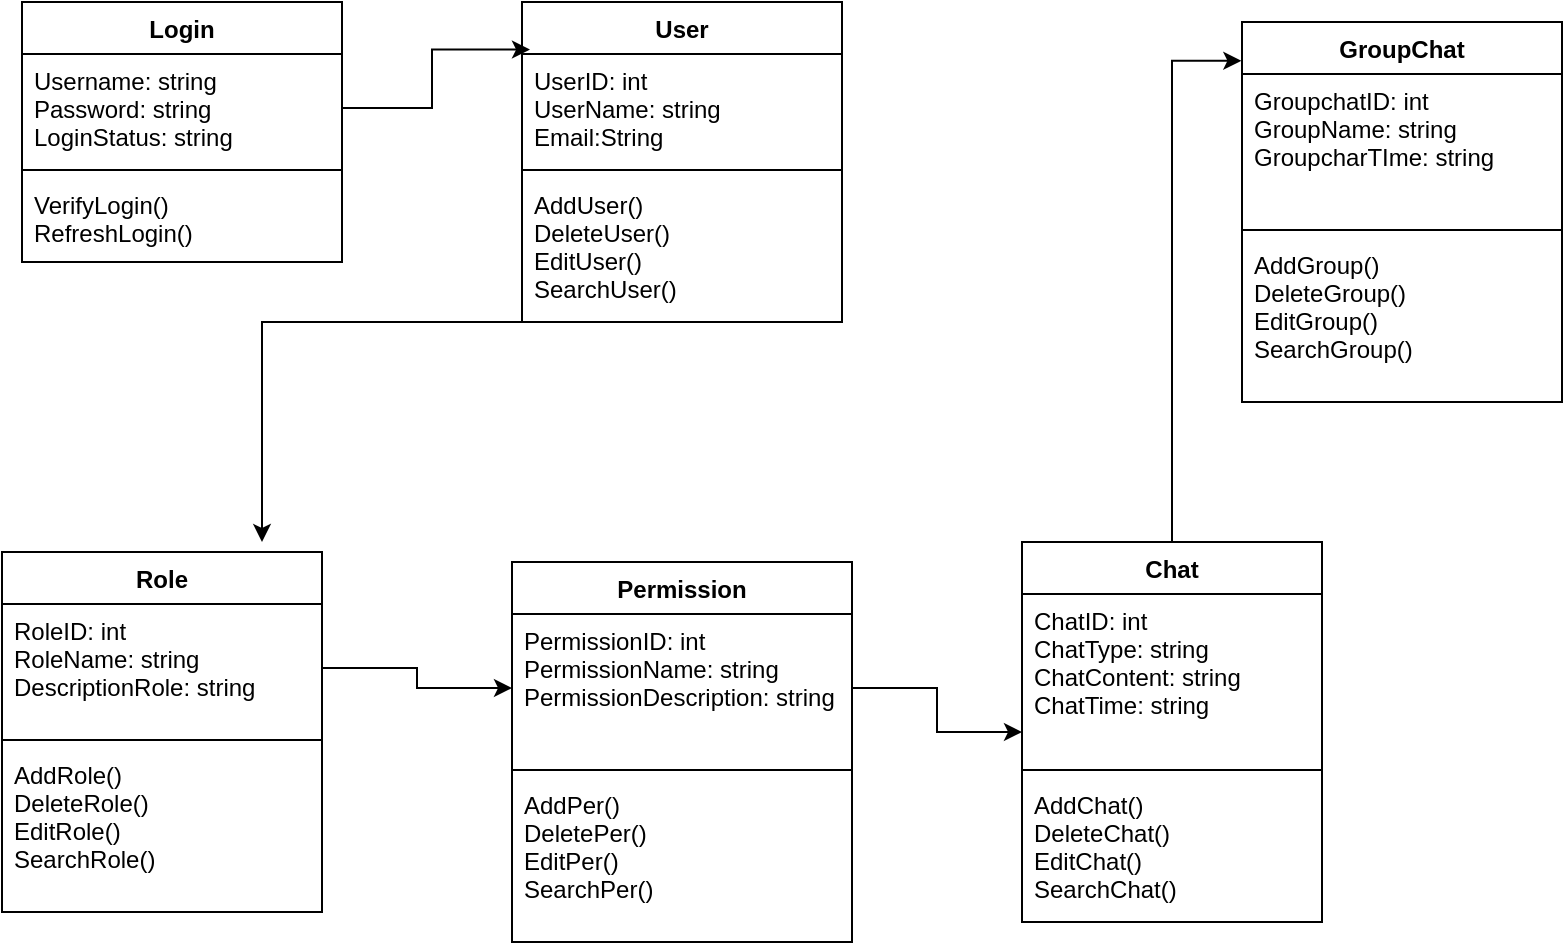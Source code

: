 <mxfile version="14.5.1" type="github">
  <diagram id="qlP3BaOP9GAPPS-wr-BX" name="Page-1">
    <mxGraphModel dx="1038" dy="548" grid="1" gridSize="10" guides="1" tooltips="1" connect="1" arrows="1" fold="1" page="1" pageScale="1" pageWidth="850" pageHeight="1100" math="0" shadow="0">
      <root>
        <mxCell id="0" />
        <mxCell id="1" parent="0" />
        <mxCell id="umiMMHW3gKxDLxaDW7x6-1" value="Login" style="swimlane;fontStyle=1;align=center;verticalAlign=top;childLayout=stackLayout;horizontal=1;startSize=26;horizontalStack=0;resizeParent=1;resizeParentMax=0;resizeLast=0;collapsible=1;marginBottom=0;" vertex="1" parent="1">
          <mxGeometry x="70" y="80" width="160" height="130" as="geometry" />
        </mxCell>
        <mxCell id="umiMMHW3gKxDLxaDW7x6-2" value="Username: string&#xa;Password: string&#xa;LoginStatus: string&#xa;" style="text;strokeColor=none;fillColor=none;align=left;verticalAlign=top;spacingLeft=4;spacingRight=4;overflow=hidden;rotatable=0;points=[[0,0.5],[1,0.5]];portConstraint=eastwest;" vertex="1" parent="umiMMHW3gKxDLxaDW7x6-1">
          <mxGeometry y="26" width="160" height="54" as="geometry" />
        </mxCell>
        <mxCell id="umiMMHW3gKxDLxaDW7x6-3" value="" style="line;strokeWidth=1;fillColor=none;align=left;verticalAlign=middle;spacingTop=-1;spacingLeft=3;spacingRight=3;rotatable=0;labelPosition=right;points=[];portConstraint=eastwest;" vertex="1" parent="umiMMHW3gKxDLxaDW7x6-1">
          <mxGeometry y="80" width="160" height="8" as="geometry" />
        </mxCell>
        <mxCell id="umiMMHW3gKxDLxaDW7x6-4" value="VerifyLogin()&#xa;RefreshLogin()" style="text;strokeColor=none;fillColor=none;align=left;verticalAlign=top;spacingLeft=4;spacingRight=4;overflow=hidden;rotatable=0;points=[[0,0.5],[1,0.5]];portConstraint=eastwest;" vertex="1" parent="umiMMHW3gKxDLxaDW7x6-1">
          <mxGeometry y="88" width="160" height="42" as="geometry" />
        </mxCell>
        <mxCell id="umiMMHW3gKxDLxaDW7x6-26" style="edgeStyle=orthogonalEdgeStyle;rounded=0;orthogonalLoop=1;jettySize=auto;html=1;" edge="1" parent="1" source="umiMMHW3gKxDLxaDW7x6-5">
          <mxGeometry relative="1" as="geometry">
            <mxPoint x="190" y="350" as="targetPoint" />
            <Array as="points">
              <mxPoint x="190" y="240" />
            </Array>
          </mxGeometry>
        </mxCell>
        <mxCell id="umiMMHW3gKxDLxaDW7x6-5" value="User" style="swimlane;fontStyle=1;align=center;verticalAlign=top;childLayout=stackLayout;horizontal=1;startSize=26;horizontalStack=0;resizeParent=1;resizeParentMax=0;resizeLast=0;collapsible=1;marginBottom=0;" vertex="1" parent="1">
          <mxGeometry x="320" y="80" width="160" height="160" as="geometry" />
        </mxCell>
        <mxCell id="umiMMHW3gKxDLxaDW7x6-6" value="UserID: int&#xa;UserName: string&#xa;Email:String" style="text;strokeColor=none;fillColor=none;align=left;verticalAlign=top;spacingLeft=4;spacingRight=4;overflow=hidden;rotatable=0;points=[[0,0.5],[1,0.5]];portConstraint=eastwest;" vertex="1" parent="umiMMHW3gKxDLxaDW7x6-5">
          <mxGeometry y="26" width="160" height="54" as="geometry" />
        </mxCell>
        <mxCell id="umiMMHW3gKxDLxaDW7x6-7" value="" style="line;strokeWidth=1;fillColor=none;align=left;verticalAlign=middle;spacingTop=-1;spacingLeft=3;spacingRight=3;rotatable=0;labelPosition=right;points=[];portConstraint=eastwest;" vertex="1" parent="umiMMHW3gKxDLxaDW7x6-5">
          <mxGeometry y="80" width="160" height="8" as="geometry" />
        </mxCell>
        <mxCell id="umiMMHW3gKxDLxaDW7x6-8" value="AddUser()&#xa;DeleteUser()&#xa;EditUser()&#xa;SearchUser()" style="text;strokeColor=none;fillColor=none;align=left;verticalAlign=top;spacingLeft=4;spacingRight=4;overflow=hidden;rotatable=0;points=[[0,0.5],[1,0.5]];portConstraint=eastwest;" vertex="1" parent="umiMMHW3gKxDLxaDW7x6-5">
          <mxGeometry y="88" width="160" height="72" as="geometry" />
        </mxCell>
        <mxCell id="umiMMHW3gKxDLxaDW7x6-9" value="Role" style="swimlane;fontStyle=1;align=center;verticalAlign=top;childLayout=stackLayout;horizontal=1;startSize=26;horizontalStack=0;resizeParent=1;resizeParentMax=0;resizeLast=0;collapsible=1;marginBottom=0;" vertex="1" parent="1">
          <mxGeometry x="60" y="355" width="160" height="180" as="geometry" />
        </mxCell>
        <mxCell id="umiMMHW3gKxDLxaDW7x6-10" value="RoleID: int&#xa;RoleName: string&#xa;DescriptionRole: string" style="text;strokeColor=none;fillColor=none;align=left;verticalAlign=top;spacingLeft=4;spacingRight=4;overflow=hidden;rotatable=0;points=[[0,0.5],[1,0.5]];portConstraint=eastwest;" vertex="1" parent="umiMMHW3gKxDLxaDW7x6-9">
          <mxGeometry y="26" width="160" height="64" as="geometry" />
        </mxCell>
        <mxCell id="umiMMHW3gKxDLxaDW7x6-11" value="" style="line;strokeWidth=1;fillColor=none;align=left;verticalAlign=middle;spacingTop=-1;spacingLeft=3;spacingRight=3;rotatable=0;labelPosition=right;points=[];portConstraint=eastwest;" vertex="1" parent="umiMMHW3gKxDLxaDW7x6-9">
          <mxGeometry y="90" width="160" height="8" as="geometry" />
        </mxCell>
        <mxCell id="umiMMHW3gKxDLxaDW7x6-12" value="AddRole()&#xa;DeleteRole()&#xa;EditRole()&#xa;SearchRole()" style="text;strokeColor=none;fillColor=none;align=left;verticalAlign=top;spacingLeft=4;spacingRight=4;overflow=hidden;rotatable=0;points=[[0,0.5],[1,0.5]];portConstraint=eastwest;" vertex="1" parent="umiMMHW3gKxDLxaDW7x6-9">
          <mxGeometry y="98" width="160" height="82" as="geometry" />
        </mxCell>
        <mxCell id="umiMMHW3gKxDLxaDW7x6-13" value="Permission" style="swimlane;fontStyle=1;align=center;verticalAlign=top;childLayout=stackLayout;horizontal=1;startSize=26;horizontalStack=0;resizeParent=1;resizeParentMax=0;resizeLast=0;collapsible=1;marginBottom=0;" vertex="1" parent="1">
          <mxGeometry x="315" y="360" width="170" height="190" as="geometry" />
        </mxCell>
        <mxCell id="umiMMHW3gKxDLxaDW7x6-14" value="PermissionID: int&#xa;PermissionName: string&#xa;PermissionDescription: string" style="text;strokeColor=none;fillColor=none;align=left;verticalAlign=top;spacingLeft=4;spacingRight=4;overflow=hidden;rotatable=0;points=[[0,0.5],[1,0.5]];portConstraint=eastwest;" vertex="1" parent="umiMMHW3gKxDLxaDW7x6-13">
          <mxGeometry y="26" width="170" height="74" as="geometry" />
        </mxCell>
        <mxCell id="umiMMHW3gKxDLxaDW7x6-15" value="" style="line;strokeWidth=1;fillColor=none;align=left;verticalAlign=middle;spacingTop=-1;spacingLeft=3;spacingRight=3;rotatable=0;labelPosition=right;points=[];portConstraint=eastwest;" vertex="1" parent="umiMMHW3gKxDLxaDW7x6-13">
          <mxGeometry y="100" width="170" height="8" as="geometry" />
        </mxCell>
        <mxCell id="umiMMHW3gKxDLxaDW7x6-16" value="AddPer()&#xa;DeletePer()&#xa;EditPer()&#xa;SearchPer()" style="text;strokeColor=none;fillColor=none;align=left;verticalAlign=top;spacingLeft=4;spacingRight=4;overflow=hidden;rotatable=0;points=[[0,0.5],[1,0.5]];portConstraint=eastwest;" vertex="1" parent="umiMMHW3gKxDLxaDW7x6-13">
          <mxGeometry y="108" width="170" height="82" as="geometry" />
        </mxCell>
        <mxCell id="umiMMHW3gKxDLxaDW7x6-29" style="edgeStyle=orthogonalEdgeStyle;rounded=0;orthogonalLoop=1;jettySize=auto;html=1;entryX=-0.002;entryY=0.102;entryDx=0;entryDy=0;entryPerimeter=0;" edge="1" parent="1" source="umiMMHW3gKxDLxaDW7x6-17" target="umiMMHW3gKxDLxaDW7x6-21">
          <mxGeometry relative="1" as="geometry" />
        </mxCell>
        <mxCell id="umiMMHW3gKxDLxaDW7x6-17" value="Chat" style="swimlane;fontStyle=1;align=center;verticalAlign=top;childLayout=stackLayout;horizontal=1;startSize=26;horizontalStack=0;resizeParent=1;resizeParentMax=0;resizeLast=0;collapsible=1;marginBottom=0;" vertex="1" parent="1">
          <mxGeometry x="570" y="350" width="150" height="190" as="geometry" />
        </mxCell>
        <mxCell id="umiMMHW3gKxDLxaDW7x6-18" value="ChatID: int&#xa;ChatType: string&#xa;ChatContent: string&#xa;ChatTime: string" style="text;strokeColor=none;fillColor=none;align=left;verticalAlign=top;spacingLeft=4;spacingRight=4;overflow=hidden;rotatable=0;points=[[0,0.5],[1,0.5]];portConstraint=eastwest;" vertex="1" parent="umiMMHW3gKxDLxaDW7x6-17">
          <mxGeometry y="26" width="150" height="84" as="geometry" />
        </mxCell>
        <mxCell id="umiMMHW3gKxDLxaDW7x6-19" value="" style="line;strokeWidth=1;fillColor=none;align=left;verticalAlign=middle;spacingTop=-1;spacingLeft=3;spacingRight=3;rotatable=0;labelPosition=right;points=[];portConstraint=eastwest;" vertex="1" parent="umiMMHW3gKxDLxaDW7x6-17">
          <mxGeometry y="110" width="150" height="8" as="geometry" />
        </mxCell>
        <mxCell id="umiMMHW3gKxDLxaDW7x6-20" value="AddChat()&#xa;DeleteChat()&#xa;EditChat()&#xa;SearchChat()" style="text;strokeColor=none;fillColor=none;align=left;verticalAlign=top;spacingLeft=4;spacingRight=4;overflow=hidden;rotatable=0;points=[[0,0.5],[1,0.5]];portConstraint=eastwest;" vertex="1" parent="umiMMHW3gKxDLxaDW7x6-17">
          <mxGeometry y="118" width="150" height="72" as="geometry" />
        </mxCell>
        <mxCell id="umiMMHW3gKxDLxaDW7x6-21" value="GroupChat" style="swimlane;fontStyle=1;align=center;verticalAlign=top;childLayout=stackLayout;horizontal=1;startSize=26;horizontalStack=0;resizeParent=1;resizeParentMax=0;resizeLast=0;collapsible=1;marginBottom=0;" vertex="1" parent="1">
          <mxGeometry x="680" y="90" width="160" height="190" as="geometry" />
        </mxCell>
        <mxCell id="umiMMHW3gKxDLxaDW7x6-22" value="GroupchatID: int&#xa;GroupName: string&#xa;GroupcharTIme: string" style="text;strokeColor=none;fillColor=none;align=left;verticalAlign=top;spacingLeft=4;spacingRight=4;overflow=hidden;rotatable=0;points=[[0,0.5],[1,0.5]];portConstraint=eastwest;" vertex="1" parent="umiMMHW3gKxDLxaDW7x6-21">
          <mxGeometry y="26" width="160" height="74" as="geometry" />
        </mxCell>
        <mxCell id="umiMMHW3gKxDLxaDW7x6-23" value="" style="line;strokeWidth=1;fillColor=none;align=left;verticalAlign=middle;spacingTop=-1;spacingLeft=3;spacingRight=3;rotatable=0;labelPosition=right;points=[];portConstraint=eastwest;" vertex="1" parent="umiMMHW3gKxDLxaDW7x6-21">
          <mxGeometry y="100" width="160" height="8" as="geometry" />
        </mxCell>
        <mxCell id="umiMMHW3gKxDLxaDW7x6-24" value="AddGroup()&#xa;DeleteGroup()&#xa;EditGroup()&#xa;SearchGroup()" style="text;strokeColor=none;fillColor=none;align=left;verticalAlign=top;spacingLeft=4;spacingRight=4;overflow=hidden;rotatable=0;points=[[0,0.5],[1,0.5]];portConstraint=eastwest;" vertex="1" parent="umiMMHW3gKxDLxaDW7x6-21">
          <mxGeometry y="108" width="160" height="82" as="geometry" />
        </mxCell>
        <mxCell id="umiMMHW3gKxDLxaDW7x6-25" style="edgeStyle=orthogonalEdgeStyle;rounded=0;orthogonalLoop=1;jettySize=auto;html=1;exitX=1;exitY=0.5;exitDx=0;exitDy=0;entryX=0.025;entryY=-0.041;entryDx=0;entryDy=0;entryPerimeter=0;" edge="1" parent="1" source="umiMMHW3gKxDLxaDW7x6-2" target="umiMMHW3gKxDLxaDW7x6-6">
          <mxGeometry relative="1" as="geometry" />
        </mxCell>
        <mxCell id="umiMMHW3gKxDLxaDW7x6-27" style="edgeStyle=orthogonalEdgeStyle;rounded=0;orthogonalLoop=1;jettySize=auto;html=1;entryX=0;entryY=0.5;entryDx=0;entryDy=0;" edge="1" parent="1" source="umiMMHW3gKxDLxaDW7x6-10" target="umiMMHW3gKxDLxaDW7x6-14">
          <mxGeometry relative="1" as="geometry" />
        </mxCell>
        <mxCell id="umiMMHW3gKxDLxaDW7x6-28" style="edgeStyle=orthogonalEdgeStyle;rounded=0;orthogonalLoop=1;jettySize=auto;html=1;" edge="1" parent="1" source="umiMMHW3gKxDLxaDW7x6-14" target="umiMMHW3gKxDLxaDW7x6-17">
          <mxGeometry relative="1" as="geometry" />
        </mxCell>
      </root>
    </mxGraphModel>
  </diagram>
</mxfile>
